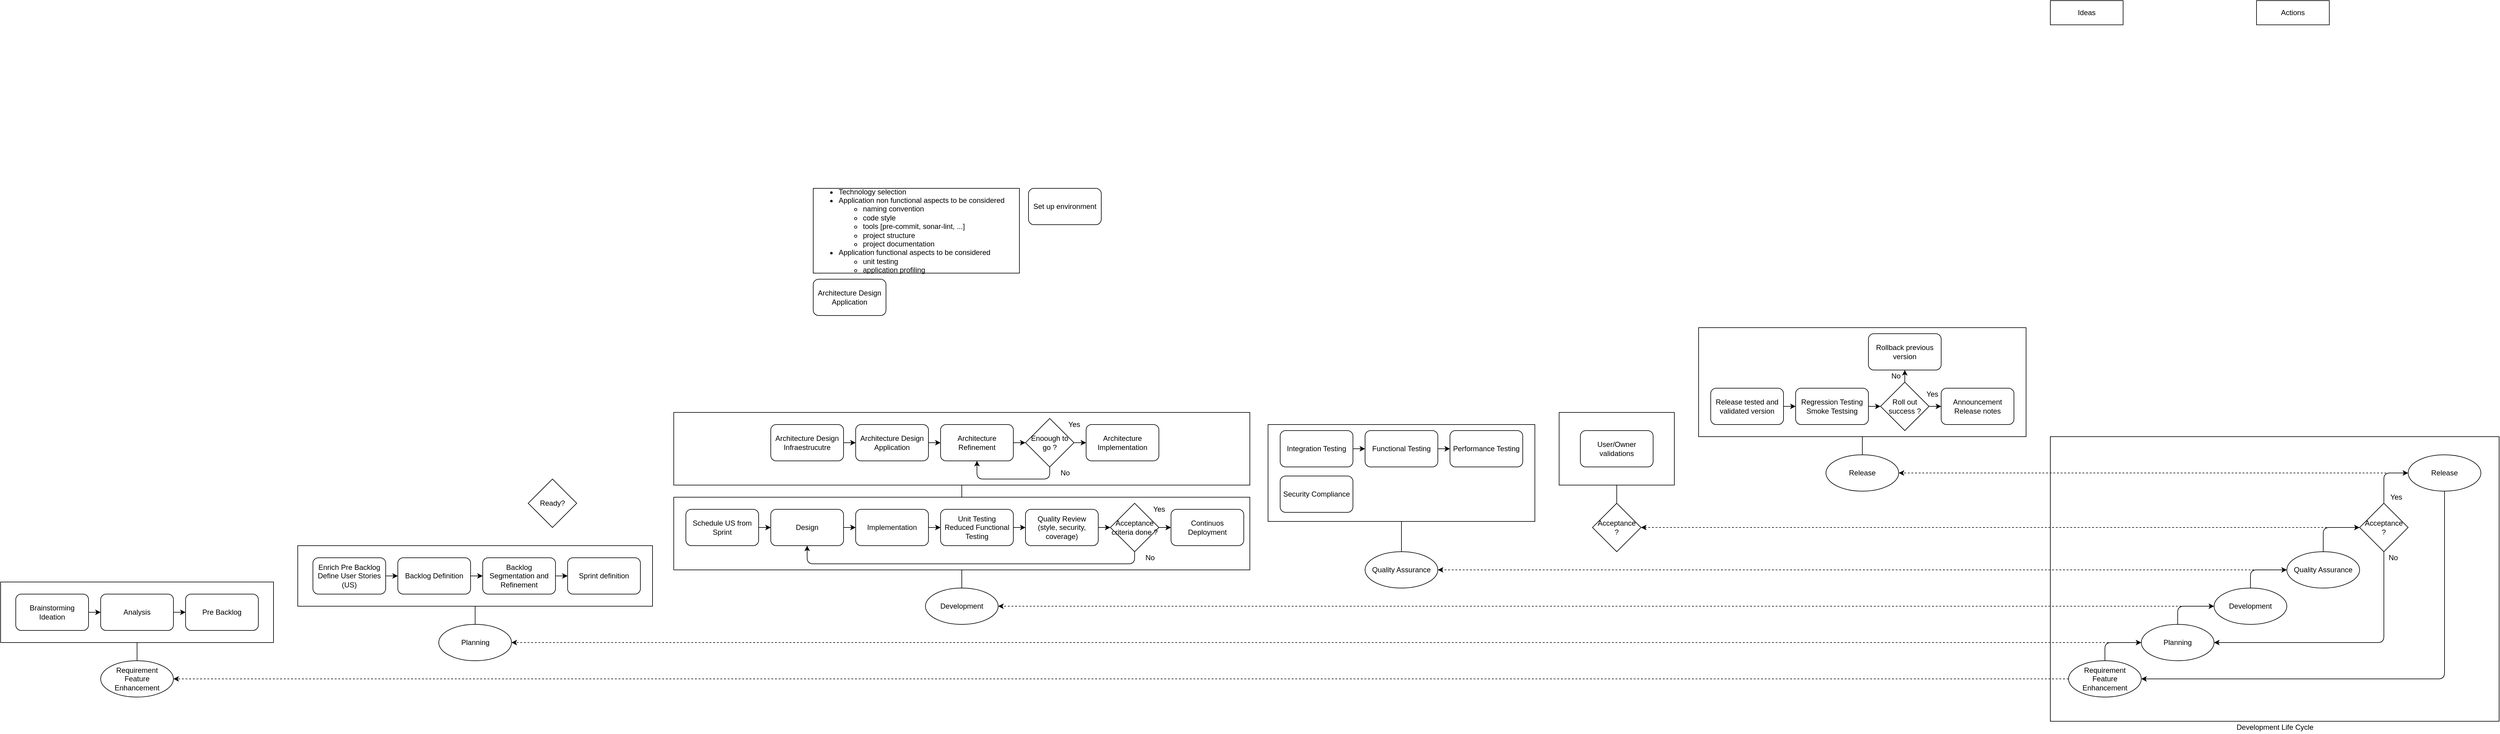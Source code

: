 <mxfile version="15.4.0" type="device" pages="2"><diagram id="9aM9zU-jrmGin_ZuHOns" name="application"><mxGraphModel dx="4585" dy="622" grid="1" gridSize="10" guides="1" tooltips="1" connect="1" arrows="1" fold="1" page="1" pageScale="1" pageWidth="850" pageHeight="1100" math="0" shadow="0"><root><mxCell id="oJB6XBYox_tsTmMt9i-t-0"/><mxCell id="oJB6XBYox_tsTmMt9i-t-1" parent="oJB6XBYox_tsTmMt9i-t-0"/><mxCell id="akzB4yupixY2TfO_MkYd-140" style="edgeStyle=orthogonalEdgeStyle;rounded=1;orthogonalLoop=1;jettySize=auto;html=1;endArrow=none;endFill=0;strokeWidth=1;" edge="1" parent="oJB6XBYox_tsTmMt9i-t-1" source="akzB4yupixY2TfO_MkYd-135" target="akzB4yupixY2TfO_MkYd-82"><mxGeometry relative="1" as="geometry"/></mxCell><mxCell id="akzB4yupixY2TfO_MkYd-135" value="" style="rounded=0;whiteSpace=wrap;html=1;" vertex="1" parent="oJB6XBYox_tsTmMt9i-t-1"><mxGeometry x="-2160" y="720" width="950" height="120" as="geometry"/></mxCell><mxCell id="akzB4yupixY2TfO_MkYd-126" value="" style="rounded=0;whiteSpace=wrap;html=1;" vertex="1" parent="oJB6XBYox_tsTmMt9i-t-1"><mxGeometry x="110" y="760" width="740" height="470" as="geometry"/></mxCell><mxCell id="akzB4yupixY2TfO_MkYd-111" value="" style="rounded=0;whiteSpace=wrap;html=1;" vertex="1" parent="oJB6XBYox_tsTmMt9i-t-1"><mxGeometry x="-470" y="580" width="540" height="180" as="geometry"/></mxCell><mxCell id="akzB4yupixY2TfO_MkYd-108" value="" style="rounded=0;whiteSpace=wrap;html=1;" vertex="1" parent="oJB6XBYox_tsTmMt9i-t-1"><mxGeometry x="-700" y="720" width="190" height="120" as="geometry"/></mxCell><mxCell id="akzB4yupixY2TfO_MkYd-104" value="" style="rounded=0;whiteSpace=wrap;html=1;" vertex="1" parent="oJB6XBYox_tsTmMt9i-t-1"><mxGeometry x="-1180" y="740" width="440" height="160" as="geometry"/></mxCell><mxCell id="akzB4yupixY2TfO_MkYd-82" value="" style="rounded=0;whiteSpace=wrap;html=1;" vertex="1" parent="oJB6XBYox_tsTmMt9i-t-1"><mxGeometry x="-2160" y="860" width="950" height="120" as="geometry"/></mxCell><mxCell id="akzB4yupixY2TfO_MkYd-67" value="" style="rounded=0;whiteSpace=wrap;html=1;" vertex="1" parent="oJB6XBYox_tsTmMt9i-t-1"><mxGeometry x="-2780" y="940" width="585" height="100" as="geometry"/></mxCell><mxCell id="akzB4yupixY2TfO_MkYd-59" value="" style="rounded=0;whiteSpace=wrap;html=1;" vertex="1" parent="oJB6XBYox_tsTmMt9i-t-1"><mxGeometry x="-3270" y="1000" width="450" height="100" as="geometry"/></mxCell><mxCell id="dzLt_jhGxoJlVogCUPyA-0" value="Actions" style="whiteSpace=wrap;html=1;" parent="oJB6XBYox_tsTmMt9i-t-1" vertex="1"><mxGeometry x="450" y="40" width="120" height="40" as="geometry"/></mxCell><mxCell id="dzLt_jhGxoJlVogCUPyA-1" value="Ideas" style="whiteSpace=wrap;html=1;" parent="oJB6XBYox_tsTmMt9i-t-1" vertex="1"><mxGeometry x="110" y="40" width="120" height="40" as="geometry"/></mxCell><mxCell id="akzB4yupixY2TfO_MkYd-10" style="edgeStyle=orthogonalEdgeStyle;rounded=1;orthogonalLoop=1;jettySize=auto;html=1;entryX=0;entryY=0.5;entryDx=0;entryDy=0;exitX=0.5;exitY=0;exitDx=0;exitDy=0;" edge="1" parent="oJB6XBYox_tsTmMt9i-t-1" source="akzB4yupixY2TfO_MkYd-0" target="akzB4yupixY2TfO_MkYd-6"><mxGeometry relative="1" as="geometry"/></mxCell><mxCell id="akzB4yupixY2TfO_MkYd-70" style="edgeStyle=orthogonalEdgeStyle;rounded=1;orthogonalLoop=1;jettySize=auto;html=1;endArrow=classic;endFill=1;dashed=1;" edge="1" parent="oJB6XBYox_tsTmMt9i-t-1" source="akzB4yupixY2TfO_MkYd-0" target="akzB4yupixY2TfO_MkYd-69"><mxGeometry relative="1" as="geometry"/></mxCell><mxCell id="akzB4yupixY2TfO_MkYd-0" value="Development" style="ellipse;whiteSpace=wrap;html=1;" vertex="1" parent="oJB6XBYox_tsTmMt9i-t-1"><mxGeometry x="380" y="1010" width="120" height="60" as="geometry"/></mxCell><mxCell id="akzB4yupixY2TfO_MkYd-15" style="edgeStyle=orthogonalEdgeStyle;rounded=1;orthogonalLoop=1;jettySize=auto;html=1;entryX=1;entryY=0.5;entryDx=0;entryDy=0;" edge="1" parent="oJB6XBYox_tsTmMt9i-t-1" source="akzB4yupixY2TfO_MkYd-5" target="akzB4yupixY2TfO_MkYd-7"><mxGeometry relative="1" as="geometry"><Array as="points"><mxPoint x="760" y="1160"/></Array></mxGeometry></mxCell><mxCell id="akzB4yupixY2TfO_MkYd-122" style="edgeStyle=orthogonalEdgeStyle;rounded=1;orthogonalLoop=1;jettySize=auto;html=1;entryX=1;entryY=0.5;entryDx=0;entryDy=0;endArrow=classic;endFill=1;dashed=1;" edge="1" parent="oJB6XBYox_tsTmMt9i-t-1" source="akzB4yupixY2TfO_MkYd-5" target="akzB4yupixY2TfO_MkYd-121"><mxGeometry relative="1" as="geometry"/></mxCell><mxCell id="akzB4yupixY2TfO_MkYd-5" value="Release" style="ellipse;whiteSpace=wrap;html=1;" vertex="1" parent="oJB6XBYox_tsTmMt9i-t-1"><mxGeometry x="700" y="790" width="120" height="60" as="geometry"/></mxCell><mxCell id="akzB4yupixY2TfO_MkYd-17" style="edgeStyle=orthogonalEdgeStyle;rounded=1;orthogonalLoop=1;jettySize=auto;html=1;entryX=0;entryY=0.5;entryDx=0;entryDy=0;" edge="1" parent="oJB6XBYox_tsTmMt9i-t-1" source="akzB4yupixY2TfO_MkYd-6" target="akzB4yupixY2TfO_MkYd-16"><mxGeometry relative="1" as="geometry"/></mxCell><mxCell id="akzB4yupixY2TfO_MkYd-88" style="edgeStyle=orthogonalEdgeStyle;rounded=1;orthogonalLoop=1;jettySize=auto;html=1;entryX=1;entryY=0.5;entryDx=0;entryDy=0;endArrow=classic;endFill=1;dashed=1;" edge="1" parent="oJB6XBYox_tsTmMt9i-t-1" source="akzB4yupixY2TfO_MkYd-6" target="akzB4yupixY2TfO_MkYd-87"><mxGeometry relative="1" as="geometry"/></mxCell><mxCell id="akzB4yupixY2TfO_MkYd-6" value="Quality Assurance" style="ellipse;whiteSpace=wrap;html=1;" vertex="1" parent="oJB6XBYox_tsTmMt9i-t-1"><mxGeometry x="500" y="950" width="120" height="60" as="geometry"/></mxCell><mxCell id="akzB4yupixY2TfO_MkYd-13" style="edgeStyle=orthogonalEdgeStyle;rounded=1;orthogonalLoop=1;jettySize=auto;html=1;entryX=0;entryY=0.5;entryDx=0;entryDy=0;" edge="1" parent="oJB6XBYox_tsTmMt9i-t-1" source="akzB4yupixY2TfO_MkYd-7" target="akzB4yupixY2TfO_MkYd-12"><mxGeometry relative="1" as="geometry"/></mxCell><mxCell id="akzB4yupixY2TfO_MkYd-31" style="edgeStyle=orthogonalEdgeStyle;orthogonalLoop=1;jettySize=auto;html=1;entryX=1;entryY=0.5;entryDx=0;entryDy=0;rounded=1;dashed=1;" edge="1" parent="oJB6XBYox_tsTmMt9i-t-1" source="akzB4yupixY2TfO_MkYd-7" target="akzB4yupixY2TfO_MkYd-30"><mxGeometry relative="1" as="geometry"/></mxCell><mxCell id="akzB4yupixY2TfO_MkYd-7" value="Requirement&lt;br&gt;Feature&lt;br&gt;Enhancement" style="ellipse;whiteSpace=wrap;html=1;" vertex="1" parent="oJB6XBYox_tsTmMt9i-t-1"><mxGeometry x="140" y="1130" width="120" height="60" as="geometry"/></mxCell><mxCell id="akzB4yupixY2TfO_MkYd-14" style="edgeStyle=orthogonalEdgeStyle;rounded=1;orthogonalLoop=1;jettySize=auto;html=1;entryX=0;entryY=0.5;entryDx=0;entryDy=0;" edge="1" parent="oJB6XBYox_tsTmMt9i-t-1" source="akzB4yupixY2TfO_MkYd-12" target="akzB4yupixY2TfO_MkYd-0"><mxGeometry relative="1" as="geometry"/></mxCell><mxCell id="akzB4yupixY2TfO_MkYd-51" style="edgeStyle=orthogonalEdgeStyle;rounded=1;orthogonalLoop=1;jettySize=auto;html=1;entryX=1;entryY=0.5;entryDx=0;entryDy=0;endArrow=classic;endFill=1;dashed=1;" edge="1" parent="oJB6XBYox_tsTmMt9i-t-1" source="akzB4yupixY2TfO_MkYd-12" target="akzB4yupixY2TfO_MkYd-43"><mxGeometry relative="1" as="geometry"/></mxCell><mxCell id="akzB4yupixY2TfO_MkYd-12" value="Planning" style="ellipse;whiteSpace=wrap;html=1;" vertex="1" parent="oJB6XBYox_tsTmMt9i-t-1"><mxGeometry x="260" y="1070" width="120" height="60" as="geometry"/></mxCell><mxCell id="akzB4yupixY2TfO_MkYd-18" style="edgeStyle=orthogonalEdgeStyle;rounded=1;orthogonalLoop=1;jettySize=auto;html=1;entryX=0;entryY=0.5;entryDx=0;entryDy=0;exitX=0.5;exitY=0;exitDx=0;exitDy=0;" edge="1" parent="oJB6XBYox_tsTmMt9i-t-1" source="akzB4yupixY2TfO_MkYd-16" target="akzB4yupixY2TfO_MkYd-5"><mxGeometry relative="1" as="geometry"/></mxCell><mxCell id="akzB4yupixY2TfO_MkYd-23" style="edgeStyle=orthogonalEdgeStyle;rounded=1;orthogonalLoop=1;jettySize=auto;html=1;entryX=1;entryY=0.5;entryDx=0;entryDy=0;" edge="1" parent="oJB6XBYox_tsTmMt9i-t-1" source="akzB4yupixY2TfO_MkYd-16" target="akzB4yupixY2TfO_MkYd-12"><mxGeometry relative="1" as="geometry"><Array as="points"><mxPoint x="660" y="1100"/></Array></mxGeometry></mxCell><mxCell id="akzB4yupixY2TfO_MkYd-110" style="edgeStyle=orthogonalEdgeStyle;rounded=1;orthogonalLoop=1;jettySize=auto;html=1;endArrow=classic;endFill=1;dashed=1;" edge="1" parent="oJB6XBYox_tsTmMt9i-t-1" source="akzB4yupixY2TfO_MkYd-16" target="akzB4yupixY2TfO_MkYd-109"><mxGeometry relative="1" as="geometry"/></mxCell><mxCell id="akzB4yupixY2TfO_MkYd-16" value="Acceptance&lt;br&gt;?" style="rhombus;whiteSpace=wrap;html=1;" vertex="1" parent="oJB6XBYox_tsTmMt9i-t-1"><mxGeometry x="620" y="870" width="80" height="80" as="geometry"/></mxCell><mxCell id="akzB4yupixY2TfO_MkYd-19" value="Development Life Cycle" style="text;html=1;align=center;verticalAlign=middle;resizable=0;points=[];autosize=1;strokeColor=none;fillColor=none;" vertex="1" parent="oJB6XBYox_tsTmMt9i-t-1"><mxGeometry x="410" y="1230" width="140" height="20" as="geometry"/></mxCell><mxCell id="akzB4yupixY2TfO_MkYd-24" value="No" style="text;html=1;align=center;verticalAlign=middle;resizable=0;points=[];autosize=1;strokeColor=none;fillColor=none;" vertex="1" parent="oJB6XBYox_tsTmMt9i-t-1"><mxGeometry x="660" y="950" width="30" height="20" as="geometry"/></mxCell><mxCell id="akzB4yupixY2TfO_MkYd-26" value="Yes" style="text;html=1;align=center;verticalAlign=middle;resizable=0;points=[];autosize=1;strokeColor=none;fillColor=none;" vertex="1" parent="oJB6XBYox_tsTmMt9i-t-1"><mxGeometry x="660" y="850" width="40" height="20" as="geometry"/></mxCell><mxCell id="akzB4yupixY2TfO_MkYd-42" style="edgeStyle=orthogonalEdgeStyle;rounded=1;orthogonalLoop=1;jettySize=auto;html=1;endArrow=none;endFill=0;entryX=0.5;entryY=1;entryDx=0;entryDy=0;" edge="1" parent="oJB6XBYox_tsTmMt9i-t-1" source="akzB4yupixY2TfO_MkYd-30" target="akzB4yupixY2TfO_MkYd-59"><mxGeometry relative="1" as="geometry"><mxPoint x="-3045" y="1091.25" as="targetPoint"/></mxGeometry></mxCell><mxCell id="akzB4yupixY2TfO_MkYd-30" value="Requirement&lt;br&gt;Feature&lt;br&gt;Enhancement" style="ellipse;whiteSpace=wrap;html=1;" vertex="1" parent="oJB6XBYox_tsTmMt9i-t-1"><mxGeometry x="-3105" y="1130" width="120" height="60" as="geometry"/></mxCell><mxCell id="akzB4yupixY2TfO_MkYd-68" style="edgeStyle=orthogonalEdgeStyle;rounded=1;orthogonalLoop=1;jettySize=auto;html=1;entryX=0.5;entryY=1;entryDx=0;entryDy=0;endArrow=none;endFill=0;" edge="1" parent="oJB6XBYox_tsTmMt9i-t-1" source="akzB4yupixY2TfO_MkYd-43" target="akzB4yupixY2TfO_MkYd-67"><mxGeometry relative="1" as="geometry"/></mxCell><mxCell id="akzB4yupixY2TfO_MkYd-43" value="Planning" style="ellipse;whiteSpace=wrap;html=1;" vertex="1" parent="oJB6XBYox_tsTmMt9i-t-1"><mxGeometry x="-2547.5" y="1070" width="120" height="60" as="geometry"/></mxCell><mxCell id="akzB4yupixY2TfO_MkYd-57" style="edgeStyle=orthogonalEdgeStyle;rounded=1;orthogonalLoop=1;jettySize=auto;html=1;endArrow=classic;endFill=1;" edge="1" parent="oJB6XBYox_tsTmMt9i-t-1" source="akzB4yupixY2TfO_MkYd-54" target="akzB4yupixY2TfO_MkYd-55"><mxGeometry relative="1" as="geometry"/></mxCell><mxCell id="akzB4yupixY2TfO_MkYd-54" value="&lt;span&gt;Brainstorming&lt;/span&gt;&lt;br&gt;&lt;span&gt;Ideation&lt;/span&gt;" style="rounded=1;whiteSpace=wrap;html=1;" vertex="1" parent="oJB6XBYox_tsTmMt9i-t-1"><mxGeometry x="-3245" y="1020" width="120" height="60" as="geometry"/></mxCell><mxCell id="akzB4yupixY2TfO_MkYd-58" style="edgeStyle=orthogonalEdgeStyle;rounded=1;orthogonalLoop=1;jettySize=auto;html=1;entryX=0;entryY=0.5;entryDx=0;entryDy=0;endArrow=classic;endFill=1;" edge="1" parent="oJB6XBYox_tsTmMt9i-t-1" source="akzB4yupixY2TfO_MkYd-55" target="akzB4yupixY2TfO_MkYd-56"><mxGeometry relative="1" as="geometry"/></mxCell><mxCell id="akzB4yupixY2TfO_MkYd-55" value="Analysis" style="rounded=1;whiteSpace=wrap;html=1;" vertex="1" parent="oJB6XBYox_tsTmMt9i-t-1"><mxGeometry x="-3105" y="1020" width="120" height="60" as="geometry"/></mxCell><mxCell id="akzB4yupixY2TfO_MkYd-56" value="Pre Backlog" style="rounded=1;whiteSpace=wrap;html=1;" vertex="1" parent="oJB6XBYox_tsTmMt9i-t-1"><mxGeometry x="-2965" y="1020" width="120" height="60" as="geometry"/></mxCell><mxCell id="akzB4yupixY2TfO_MkYd-64" style="edgeStyle=orthogonalEdgeStyle;rounded=1;orthogonalLoop=1;jettySize=auto;html=1;endArrow=classic;endFill=1;" edge="1" parent="oJB6XBYox_tsTmMt9i-t-1" source="akzB4yupixY2TfO_MkYd-60" target="akzB4yupixY2TfO_MkYd-61"><mxGeometry relative="1" as="geometry"/></mxCell><mxCell id="akzB4yupixY2TfO_MkYd-60" value="Enrich Pre Backlog&lt;br&gt;Define User Stories (US)" style="rounded=1;whiteSpace=wrap;html=1;" vertex="1" parent="oJB6XBYox_tsTmMt9i-t-1"><mxGeometry x="-2755" y="960" width="120" height="60" as="geometry"/></mxCell><mxCell id="akzB4yupixY2TfO_MkYd-65" style="edgeStyle=orthogonalEdgeStyle;rounded=1;orthogonalLoop=1;jettySize=auto;html=1;entryX=0;entryY=0.5;entryDx=0;entryDy=0;endArrow=classic;endFill=1;" edge="1" parent="oJB6XBYox_tsTmMt9i-t-1" source="akzB4yupixY2TfO_MkYd-61" target="akzB4yupixY2TfO_MkYd-62"><mxGeometry relative="1" as="geometry"/></mxCell><mxCell id="akzB4yupixY2TfO_MkYd-61" value="Backlog Definition" style="rounded=1;whiteSpace=wrap;html=1;" vertex="1" parent="oJB6XBYox_tsTmMt9i-t-1"><mxGeometry x="-2615" y="960" width="120" height="60" as="geometry"/></mxCell><mxCell id="akzB4yupixY2TfO_MkYd-66" style="edgeStyle=orthogonalEdgeStyle;rounded=1;orthogonalLoop=1;jettySize=auto;html=1;endArrow=classic;endFill=1;" edge="1" parent="oJB6XBYox_tsTmMt9i-t-1" source="akzB4yupixY2TfO_MkYd-62" target="akzB4yupixY2TfO_MkYd-63"><mxGeometry relative="1" as="geometry"/></mxCell><mxCell id="akzB4yupixY2TfO_MkYd-62" value="Backlog Segmentation and Refinement" style="rounded=1;whiteSpace=wrap;html=1;" vertex="1" parent="oJB6XBYox_tsTmMt9i-t-1"><mxGeometry x="-2475" y="960" width="120" height="60" as="geometry"/></mxCell><mxCell id="akzB4yupixY2TfO_MkYd-63" value="Sprint definition" style="rounded=1;whiteSpace=wrap;html=1;" vertex="1" parent="oJB6XBYox_tsTmMt9i-t-1"><mxGeometry x="-2335" y="960" width="120" height="60" as="geometry"/></mxCell><mxCell id="akzB4yupixY2TfO_MkYd-86" style="edgeStyle=orthogonalEdgeStyle;rounded=1;orthogonalLoop=1;jettySize=auto;html=1;entryX=0.5;entryY=1;entryDx=0;entryDy=0;endArrow=none;endFill=0;" edge="1" parent="oJB6XBYox_tsTmMt9i-t-1" source="akzB4yupixY2TfO_MkYd-69" target="akzB4yupixY2TfO_MkYd-82"><mxGeometry relative="1" as="geometry"/></mxCell><mxCell id="akzB4yupixY2TfO_MkYd-69" value="Development" style="ellipse;whiteSpace=wrap;html=1;" vertex="1" parent="oJB6XBYox_tsTmMt9i-t-1"><mxGeometry x="-1745" y="1010" width="120" height="60" as="geometry"/></mxCell><mxCell id="akzB4yupixY2TfO_MkYd-77" style="edgeStyle=orthogonalEdgeStyle;rounded=1;orthogonalLoop=1;jettySize=auto;html=1;endArrow=classic;endFill=1;" edge="1" parent="oJB6XBYox_tsTmMt9i-t-1" source="akzB4yupixY2TfO_MkYd-71" target="akzB4yupixY2TfO_MkYd-72"><mxGeometry relative="1" as="geometry"/></mxCell><mxCell id="akzB4yupixY2TfO_MkYd-71" value="Design" style="rounded=1;whiteSpace=wrap;html=1;" vertex="1" parent="oJB6XBYox_tsTmMt9i-t-1"><mxGeometry x="-2000" y="880" width="120" height="60" as="geometry"/></mxCell><mxCell id="akzB4yupixY2TfO_MkYd-78" style="edgeStyle=orthogonalEdgeStyle;rounded=1;orthogonalLoop=1;jettySize=auto;html=1;entryX=0;entryY=0.5;entryDx=0;entryDy=0;endArrow=classic;endFill=1;" edge="1" parent="oJB6XBYox_tsTmMt9i-t-1" source="akzB4yupixY2TfO_MkYd-72" target="akzB4yupixY2TfO_MkYd-73"><mxGeometry relative="1" as="geometry"/></mxCell><mxCell id="akzB4yupixY2TfO_MkYd-72" value="Implementation" style="rounded=1;whiteSpace=wrap;html=1;" vertex="1" parent="oJB6XBYox_tsTmMt9i-t-1"><mxGeometry x="-1860" y="880" width="120" height="60" as="geometry"/></mxCell><mxCell id="akzB4yupixY2TfO_MkYd-84" style="edgeStyle=orthogonalEdgeStyle;rounded=1;orthogonalLoop=1;jettySize=auto;html=1;endArrow=classic;endFill=1;" edge="1" parent="oJB6XBYox_tsTmMt9i-t-1" source="akzB4yupixY2TfO_MkYd-73" target="akzB4yupixY2TfO_MkYd-83"><mxGeometry relative="1" as="geometry"/></mxCell><mxCell id="akzB4yupixY2TfO_MkYd-73" value="Unit Testing&lt;br&gt;Reduced Functional Testing" style="rounded=1;whiteSpace=wrap;html=1;" vertex="1" parent="oJB6XBYox_tsTmMt9i-t-1"><mxGeometry x="-1720" y="880" width="120" height="60" as="geometry"/></mxCell><mxCell id="akzB4yupixY2TfO_MkYd-118" style="edgeStyle=orthogonalEdgeStyle;rounded=1;orthogonalLoop=1;jettySize=auto;html=1;endArrow=classic;endFill=1;" edge="1" parent="oJB6XBYox_tsTmMt9i-t-1" source="akzB4yupixY2TfO_MkYd-74" target="akzB4yupixY2TfO_MkYd-114"><mxGeometry relative="1" as="geometry"/></mxCell><mxCell id="akzB4yupixY2TfO_MkYd-74" value="Regression Testing&lt;br&gt;Smoke Testsing" style="rounded=1;whiteSpace=wrap;html=1;" vertex="1" parent="oJB6XBYox_tsTmMt9i-t-1"><mxGeometry x="-310" y="680" width="120" height="60" as="geometry"/></mxCell><mxCell id="akzB4yupixY2TfO_MkYd-76" style="edgeStyle=orthogonalEdgeStyle;rounded=1;orthogonalLoop=1;jettySize=auto;html=1;endArrow=classic;endFill=1;" edge="1" parent="oJB6XBYox_tsTmMt9i-t-1" source="akzB4yupixY2TfO_MkYd-75" target="akzB4yupixY2TfO_MkYd-71"><mxGeometry relative="1" as="geometry"/></mxCell><mxCell id="akzB4yupixY2TfO_MkYd-75" value="Schedule US from Sprint" style="rounded=1;whiteSpace=wrap;html=1;" vertex="1" parent="oJB6XBYox_tsTmMt9i-t-1"><mxGeometry x="-2140" y="880" width="120" height="60" as="geometry"/></mxCell><mxCell id="akzB4yupixY2TfO_MkYd-81" style="edgeStyle=orthogonalEdgeStyle;rounded=1;orthogonalLoop=1;jettySize=auto;html=1;entryX=0.5;entryY=1;entryDx=0;entryDy=0;endArrow=classic;endFill=1;" edge="1" parent="oJB6XBYox_tsTmMt9i-t-1" source="akzB4yupixY2TfO_MkYd-79" target="akzB4yupixY2TfO_MkYd-71"><mxGeometry relative="1" as="geometry"><Array as="points"><mxPoint x="-1400" y="970"/><mxPoint x="-1940" y="970"/></Array></mxGeometry></mxCell><mxCell id="akzB4yupixY2TfO_MkYd-96" style="edgeStyle=orthogonalEdgeStyle;rounded=1;orthogonalLoop=1;jettySize=auto;html=1;endArrow=classic;endFill=1;" edge="1" parent="oJB6XBYox_tsTmMt9i-t-1" source="akzB4yupixY2TfO_MkYd-79" target="akzB4yupixY2TfO_MkYd-95"><mxGeometry relative="1" as="geometry"/></mxCell><mxCell id="akzB4yupixY2TfO_MkYd-79" value="Acceptance criteria done ?" style="rhombus;whiteSpace=wrap;html=1;" vertex="1" parent="oJB6XBYox_tsTmMt9i-t-1"><mxGeometry x="-1440" y="870" width="80" height="80" as="geometry"/></mxCell><mxCell id="akzB4yupixY2TfO_MkYd-85" style="edgeStyle=orthogonalEdgeStyle;rounded=1;orthogonalLoop=1;jettySize=auto;html=1;entryX=0;entryY=0.5;entryDx=0;entryDy=0;endArrow=classic;endFill=1;" edge="1" parent="oJB6XBYox_tsTmMt9i-t-1" source="akzB4yupixY2TfO_MkYd-83" target="akzB4yupixY2TfO_MkYd-79"><mxGeometry relative="1" as="geometry"/></mxCell><mxCell id="akzB4yupixY2TfO_MkYd-83" value="Quality Review&lt;br&gt;(style, security, coverage)" style="rounded=1;whiteSpace=wrap;html=1;" vertex="1" parent="oJB6XBYox_tsTmMt9i-t-1"><mxGeometry x="-1580" y="880" width="120" height="60" as="geometry"/></mxCell><mxCell id="akzB4yupixY2TfO_MkYd-106" style="edgeStyle=orthogonalEdgeStyle;rounded=1;orthogonalLoop=1;jettySize=auto;html=1;entryX=0.5;entryY=1;entryDx=0;entryDy=0;endArrow=none;endFill=0;" edge="1" parent="oJB6XBYox_tsTmMt9i-t-1" source="akzB4yupixY2TfO_MkYd-87" target="akzB4yupixY2TfO_MkYd-104"><mxGeometry relative="1" as="geometry"/></mxCell><mxCell id="akzB4yupixY2TfO_MkYd-87" value="Quality Assurance" style="ellipse;whiteSpace=wrap;html=1;" vertex="1" parent="oJB6XBYox_tsTmMt9i-t-1"><mxGeometry x="-1020" y="950" width="120" height="60" as="geometry"/></mxCell><mxCell id="akzB4yupixY2TfO_MkYd-94" style="edgeStyle=orthogonalEdgeStyle;rounded=1;orthogonalLoop=1;jettySize=auto;html=1;endArrow=classic;endFill=1;" edge="1" parent="oJB6XBYox_tsTmMt9i-t-1" source="akzB4yupixY2TfO_MkYd-89" target="akzB4yupixY2TfO_MkYd-91"><mxGeometry relative="1" as="geometry"/></mxCell><mxCell id="akzB4yupixY2TfO_MkYd-89" value="Functional Testing" style="rounded=1;whiteSpace=wrap;html=1;" vertex="1" parent="oJB6XBYox_tsTmMt9i-t-1"><mxGeometry x="-1020" y="750" width="120" height="60" as="geometry"/></mxCell><mxCell id="akzB4yupixY2TfO_MkYd-90" value="Security Compliance" style="rounded=1;whiteSpace=wrap;html=1;" vertex="1" parent="oJB6XBYox_tsTmMt9i-t-1"><mxGeometry x="-1160" y="825" width="120" height="60" as="geometry"/></mxCell><mxCell id="akzB4yupixY2TfO_MkYd-91" value="Performance Testing" style="rounded=1;whiteSpace=wrap;html=1;" vertex="1" parent="oJB6XBYox_tsTmMt9i-t-1"><mxGeometry x="-880" y="750" width="120" height="60" as="geometry"/></mxCell><mxCell id="akzB4yupixY2TfO_MkYd-93" style="edgeStyle=orthogonalEdgeStyle;rounded=1;orthogonalLoop=1;jettySize=auto;html=1;endArrow=classic;endFill=1;" edge="1" parent="oJB6XBYox_tsTmMt9i-t-1" source="akzB4yupixY2TfO_MkYd-92" target="akzB4yupixY2TfO_MkYd-89"><mxGeometry relative="1" as="geometry"/></mxCell><mxCell id="akzB4yupixY2TfO_MkYd-92" value="Integration Testing" style="rounded=1;whiteSpace=wrap;html=1;" vertex="1" parent="oJB6XBYox_tsTmMt9i-t-1"><mxGeometry x="-1160" y="750" width="120" height="60" as="geometry"/></mxCell><mxCell id="akzB4yupixY2TfO_MkYd-95" value="Continuos Deployment" style="rounded=1;whiteSpace=wrap;html=1;" vertex="1" parent="oJB6XBYox_tsTmMt9i-t-1"><mxGeometry x="-1340" y="880" width="120" height="60" as="geometry"/></mxCell><mxCell id="akzB4yupixY2TfO_MkYd-101" value="Yes" style="text;html=1;align=center;verticalAlign=middle;resizable=0;points=[];autosize=1;strokeColor=none;fillColor=none;" vertex="1" parent="oJB6XBYox_tsTmMt9i-t-1"><mxGeometry x="-1380" y="870" width="40" height="20" as="geometry"/></mxCell><mxCell id="akzB4yupixY2TfO_MkYd-102" value="No" style="text;html=1;align=center;verticalAlign=middle;resizable=0;points=[];autosize=1;strokeColor=none;fillColor=none;" vertex="1" parent="oJB6XBYox_tsTmMt9i-t-1"><mxGeometry x="-1390" y="950" width="30" height="20" as="geometry"/></mxCell><mxCell id="akzB4yupixY2TfO_MkYd-103" value="User/Owner validations" style="rounded=1;whiteSpace=wrap;html=1;" vertex="1" parent="oJB6XBYox_tsTmMt9i-t-1"><mxGeometry x="-665" y="750" width="120" height="60" as="geometry"/></mxCell><mxCell id="akzB4yupixY2TfO_MkYd-117" style="edgeStyle=orthogonalEdgeStyle;rounded=1;orthogonalLoop=1;jettySize=auto;html=1;endArrow=none;endFill=0;" edge="1" parent="oJB6XBYox_tsTmMt9i-t-1" source="akzB4yupixY2TfO_MkYd-109" target="akzB4yupixY2TfO_MkYd-108"><mxGeometry relative="1" as="geometry"/></mxCell><mxCell id="akzB4yupixY2TfO_MkYd-109" value="Acceptance&lt;br&gt;?" style="rhombus;whiteSpace=wrap;html=1;" vertex="1" parent="oJB6XBYox_tsTmMt9i-t-1"><mxGeometry x="-645" y="870" width="80" height="80" as="geometry"/></mxCell><mxCell id="akzB4yupixY2TfO_MkYd-113" style="edgeStyle=orthogonalEdgeStyle;rounded=1;orthogonalLoop=1;jettySize=auto;html=1;endArrow=classic;endFill=1;" edge="1" parent="oJB6XBYox_tsTmMt9i-t-1" source="akzB4yupixY2TfO_MkYd-112" target="akzB4yupixY2TfO_MkYd-74"><mxGeometry relative="1" as="geometry"/></mxCell><mxCell id="akzB4yupixY2TfO_MkYd-112" value="Release tested and validated version" style="rounded=1;whiteSpace=wrap;html=1;" vertex="1" parent="oJB6XBYox_tsTmMt9i-t-1"><mxGeometry x="-450" y="680" width="120" height="60" as="geometry"/></mxCell><mxCell id="akzB4yupixY2TfO_MkYd-119" style="edgeStyle=orthogonalEdgeStyle;rounded=1;orthogonalLoop=1;jettySize=auto;html=1;endArrow=classic;endFill=1;" edge="1" parent="oJB6XBYox_tsTmMt9i-t-1" source="akzB4yupixY2TfO_MkYd-114" target="akzB4yupixY2TfO_MkYd-115"><mxGeometry relative="1" as="geometry"/></mxCell><mxCell id="akzB4yupixY2TfO_MkYd-120" style="edgeStyle=orthogonalEdgeStyle;rounded=1;orthogonalLoop=1;jettySize=auto;html=1;entryX=0.5;entryY=1;entryDx=0;entryDy=0;endArrow=classic;endFill=1;" edge="1" parent="oJB6XBYox_tsTmMt9i-t-1" source="akzB4yupixY2TfO_MkYd-114" target="akzB4yupixY2TfO_MkYd-116"><mxGeometry relative="1" as="geometry"/></mxCell><mxCell id="akzB4yupixY2TfO_MkYd-114" value="Roll out success ?" style="rhombus;whiteSpace=wrap;html=1;" vertex="1" parent="oJB6XBYox_tsTmMt9i-t-1"><mxGeometry x="-170" y="670" width="80" height="80" as="geometry"/></mxCell><mxCell id="akzB4yupixY2TfO_MkYd-115" value="Announcement&lt;br&gt;Release notes" style="rounded=1;whiteSpace=wrap;html=1;" vertex="1" parent="oJB6XBYox_tsTmMt9i-t-1"><mxGeometry x="-70" y="680" width="120" height="60" as="geometry"/></mxCell><mxCell id="akzB4yupixY2TfO_MkYd-116" value="Rollback previous version" style="rounded=1;whiteSpace=wrap;html=1;" vertex="1" parent="oJB6XBYox_tsTmMt9i-t-1"><mxGeometry x="-190" y="590" width="120" height="60" as="geometry"/></mxCell><mxCell id="akzB4yupixY2TfO_MkYd-123" style="edgeStyle=orthogonalEdgeStyle;rounded=1;orthogonalLoop=1;jettySize=auto;html=1;endArrow=none;endFill=0;" edge="1" parent="oJB6XBYox_tsTmMt9i-t-1" source="akzB4yupixY2TfO_MkYd-121" target="akzB4yupixY2TfO_MkYd-111"><mxGeometry relative="1" as="geometry"/></mxCell><mxCell id="akzB4yupixY2TfO_MkYd-121" value="Release" style="ellipse;whiteSpace=wrap;html=1;" vertex="1" parent="oJB6XBYox_tsTmMt9i-t-1"><mxGeometry x="-260" y="790" width="120" height="60" as="geometry"/></mxCell><mxCell id="akzB4yupixY2TfO_MkYd-124" value="Yes" style="text;html=1;align=center;verticalAlign=middle;resizable=0;points=[];autosize=1;strokeColor=none;fillColor=none;" vertex="1" parent="oJB6XBYox_tsTmMt9i-t-1"><mxGeometry x="-105" y="680" width="40" height="20" as="geometry"/></mxCell><mxCell id="akzB4yupixY2TfO_MkYd-125" value="No" style="text;html=1;align=center;verticalAlign=middle;resizable=0;points=[];autosize=1;strokeColor=none;fillColor=none;" vertex="1" parent="oJB6XBYox_tsTmMt9i-t-1"><mxGeometry x="-160" y="650" width="30" height="20" as="geometry"/></mxCell><mxCell id="akzB4yupixY2TfO_MkYd-132" style="edgeStyle=orthogonalEdgeStyle;rounded=1;orthogonalLoop=1;jettySize=auto;html=1;endArrow=classic;endFill=1;" edge="1" parent="oJB6XBYox_tsTmMt9i-t-1" source="akzB4yupixY2TfO_MkYd-127" target="akzB4yupixY2TfO_MkYd-129"><mxGeometry relative="1" as="geometry"/></mxCell><mxCell id="akzB4yupixY2TfO_MkYd-127" value="Architecture Design&lt;br&gt;Application" style="rounded=1;whiteSpace=wrap;html=1;" vertex="1" parent="oJB6XBYox_tsTmMt9i-t-1"><mxGeometry x="-1860" y="740" width="120" height="60" as="geometry"/></mxCell><mxCell id="akzB4yupixY2TfO_MkYd-128" value="Architecture Implementation" style="rounded=1;whiteSpace=wrap;html=1;" vertex="1" parent="oJB6XBYox_tsTmMt9i-t-1"><mxGeometry x="-1480" y="740" width="120" height="60" as="geometry"/></mxCell><mxCell id="akzB4yupixY2TfO_MkYd-133" style="edgeStyle=orthogonalEdgeStyle;rounded=1;orthogonalLoop=1;jettySize=auto;html=1;entryX=0;entryY=0.5;entryDx=0;entryDy=0;endArrow=classic;endFill=1;" edge="1" parent="oJB6XBYox_tsTmMt9i-t-1" source="akzB4yupixY2TfO_MkYd-129" target="akzB4yupixY2TfO_MkYd-130"><mxGeometry relative="1" as="geometry"/></mxCell><mxCell id="akzB4yupixY2TfO_MkYd-129" value="Architecture Refinement" style="rounded=1;whiteSpace=wrap;html=1;" vertex="1" parent="oJB6XBYox_tsTmMt9i-t-1"><mxGeometry x="-1720" y="740" width="120" height="60" as="geometry"/></mxCell><mxCell id="akzB4yupixY2TfO_MkYd-134" style="edgeStyle=orthogonalEdgeStyle;rounded=1;orthogonalLoop=1;jettySize=auto;html=1;entryX=0;entryY=0.5;entryDx=0;entryDy=0;endArrow=classic;endFill=1;" edge="1" parent="oJB6XBYox_tsTmMt9i-t-1" source="akzB4yupixY2TfO_MkYd-130" target="akzB4yupixY2TfO_MkYd-128"><mxGeometry relative="1" as="geometry"/></mxCell><mxCell id="akzB4yupixY2TfO_MkYd-136" style="edgeStyle=orthogonalEdgeStyle;rounded=1;orthogonalLoop=1;jettySize=auto;html=1;entryX=0.5;entryY=1;entryDx=0;entryDy=0;endArrow=classic;endFill=1;" edge="1" parent="oJB6XBYox_tsTmMt9i-t-1" source="akzB4yupixY2TfO_MkYd-130" target="akzB4yupixY2TfO_MkYd-129"><mxGeometry relative="1" as="geometry"><Array as="points"><mxPoint x="-1540" y="830"/><mxPoint x="-1660" y="830"/></Array></mxGeometry></mxCell><mxCell id="akzB4yupixY2TfO_MkYd-130" value="Enoough to go ?" style="rhombus;whiteSpace=wrap;html=1;" vertex="1" parent="oJB6XBYox_tsTmMt9i-t-1"><mxGeometry x="-1580" y="730" width="80" height="80" as="geometry"/></mxCell><mxCell id="akzB4yupixY2TfO_MkYd-137" value="Yes" style="text;html=1;align=center;verticalAlign=middle;resizable=0;points=[];autosize=1;strokeColor=none;fillColor=none;" vertex="1" parent="oJB6XBYox_tsTmMt9i-t-1"><mxGeometry x="-1520" y="730" width="40" height="20" as="geometry"/></mxCell><mxCell id="akzB4yupixY2TfO_MkYd-138" value="No" style="text;html=1;align=center;verticalAlign=middle;resizable=0;points=[];autosize=1;strokeColor=none;fillColor=none;" vertex="1" parent="oJB6XBYox_tsTmMt9i-t-1"><mxGeometry x="-1530" y="810" width="30" height="20" as="geometry"/></mxCell><mxCell id="akzB4yupixY2TfO_MkYd-142" style="edgeStyle=orthogonalEdgeStyle;rounded=1;orthogonalLoop=1;jettySize=auto;html=1;endArrow=classic;endFill=1;strokeWidth=1;" edge="1" parent="oJB6XBYox_tsTmMt9i-t-1" source="akzB4yupixY2TfO_MkYd-141" target="akzB4yupixY2TfO_MkYd-127"><mxGeometry relative="1" as="geometry"/></mxCell><mxCell id="akzB4yupixY2TfO_MkYd-141" value="Architecture Design&lt;br&gt;Infraestrucutre" style="rounded=1;whiteSpace=wrap;html=1;" vertex="1" parent="oJB6XBYox_tsTmMt9i-t-1"><mxGeometry x="-2000" y="740" width="120" height="60" as="geometry"/></mxCell><mxCell id="akzB4yupixY2TfO_MkYd-143" value="Architecture Design&lt;br&gt;Application" style="rounded=1;whiteSpace=wrap;html=1;" vertex="1" parent="oJB6XBYox_tsTmMt9i-t-1"><mxGeometry x="-1930" y="500" width="120" height="60" as="geometry"/></mxCell><mxCell id="akzB4yupixY2TfO_MkYd-145" value="&lt;ul&gt;&lt;li&gt;Technology selection&lt;/li&gt;&lt;li&gt;Application non functional aspects to be considered&lt;/li&gt;&lt;ul&gt;&lt;li&gt;naming convention&lt;/li&gt;&lt;li&gt;code style&lt;/li&gt;&lt;li&gt;tools [pre-commit, sonar-lint, ...]&lt;/li&gt;&lt;li&gt;project structure&lt;/li&gt;&lt;li&gt;project documentation&lt;/li&gt;&lt;/ul&gt;&lt;li&gt;Application functional aspects to be considered&lt;/li&gt;&lt;ul&gt;&lt;li&gt;unit testing&lt;/li&gt;&lt;li&gt;application profiling&lt;/li&gt;&lt;/ul&gt;&lt;/ul&gt;" style="rounded=0;whiteSpace=wrap;html=1;strokeWidth=1;align=left;" vertex="1" parent="oJB6XBYox_tsTmMt9i-t-1"><mxGeometry x="-1930" y="350" width="340" height="140" as="geometry"/></mxCell><mxCell id="akzB4yupixY2TfO_MkYd-146" value="Set up environment" style="rounded=1;whiteSpace=wrap;html=1;" vertex="1" parent="oJB6XBYox_tsTmMt9i-t-1"><mxGeometry x="-1575" y="350" width="120" height="60" as="geometry"/></mxCell><mxCell id="akzB4yupixY2TfO_MkYd-147" value="Ready?" style="rhombus;whiteSpace=wrap;html=1;" vertex="1" parent="oJB6XBYox_tsTmMt9i-t-1"><mxGeometry x="-2400" y="830" width="80" height="80" as="geometry"/></mxCell></root></mxGraphModel></diagram><diagram id="-IjsPPWxot4raDKlX2TU" name="Page-1"><mxGraphModel dx="1422" dy="746" grid="1" gridSize="10" guides="1" tooltips="1" connect="1" arrows="1" fold="1" page="1" pageScale="1" pageWidth="850" pageHeight="1100" math="0" shadow="0"><root><mxCell id="0"/><mxCell id="1" parent="0"/><mxCell id="JIsUWPwknTZUlgusyVAH-1" value="services" style="rounded=1;whiteSpace=wrap;html=1;" parent="1" vertex="1"><mxGeometry x="40" y="140" width="120" height="40" as="geometry"/></mxCell><mxCell id="JIsUWPwknTZUlgusyVAH-2" value="strategy" style="rounded=1;whiteSpace=wrap;html=1;" parent="1" vertex="1"><mxGeometry x="40" y="90" width="120" height="40" as="geometry"/></mxCell><mxCell id="JIsUWPwknTZUlgusyVAH-3" value="purpose/business" style="rounded=1;whiteSpace=wrap;html=1;" parent="1" vertex="1"><mxGeometry x="40" y="40" width="120" height="40" as="geometry"/></mxCell></root></mxGraphModel></diagram></mxfile>